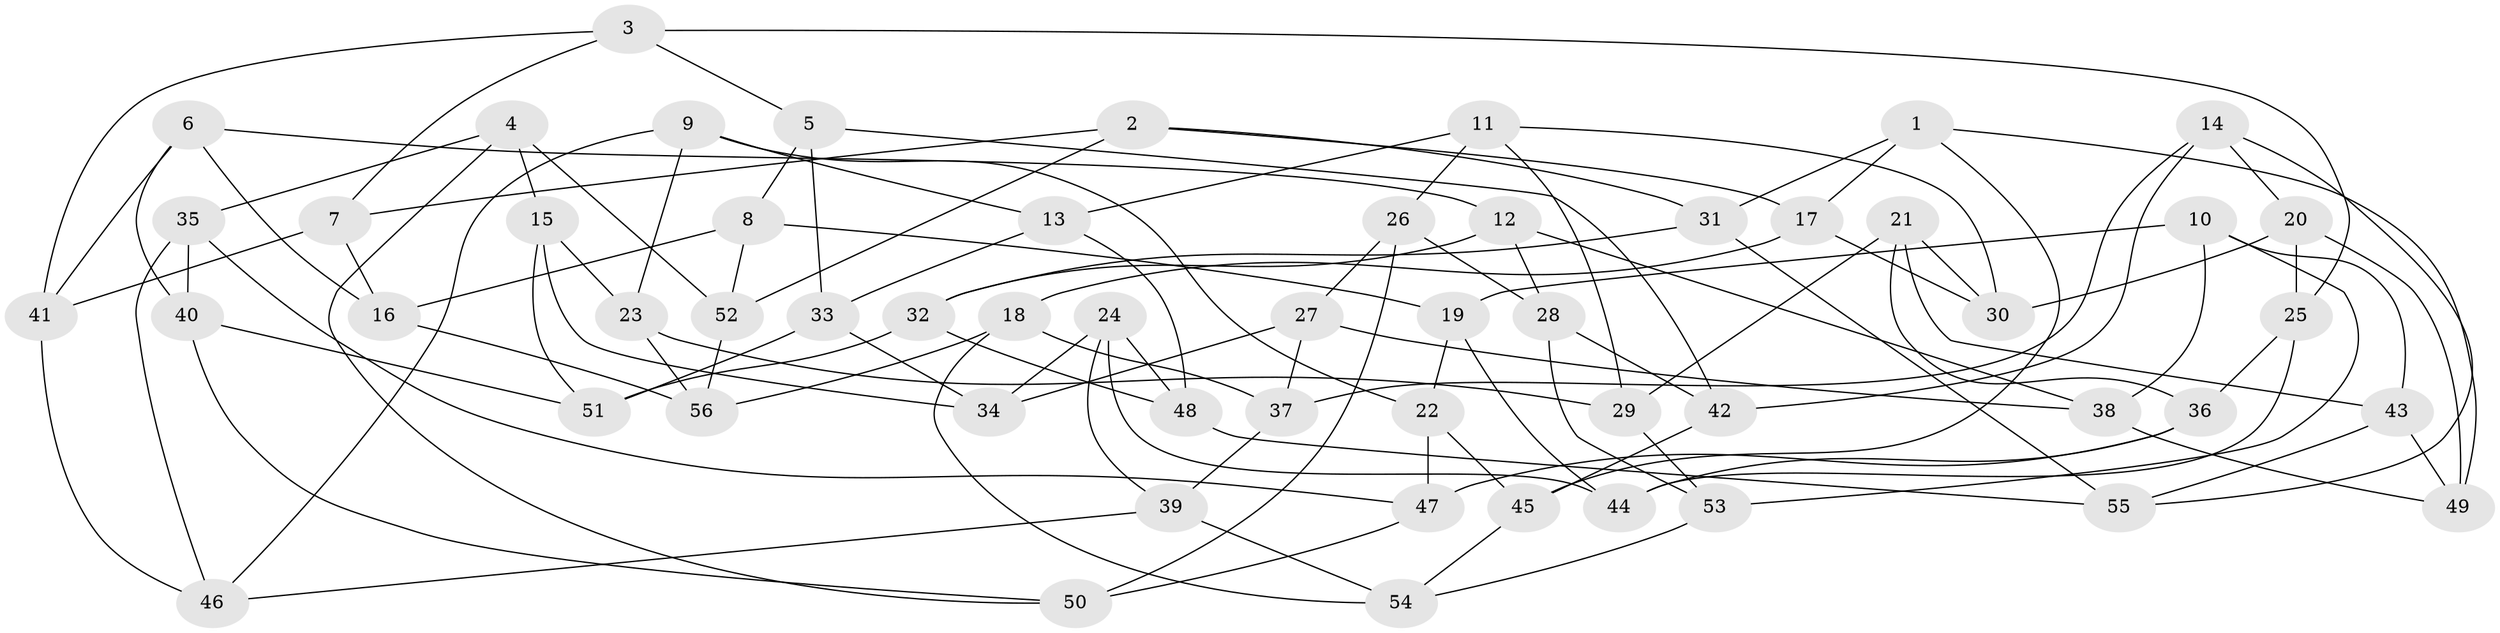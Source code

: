 // coarse degree distribution, {6: 0.32142857142857145, 5: 0.39285714285714285, 4: 0.25, 7: 0.03571428571428571}
// Generated by graph-tools (version 1.1) at 2025/38/03/04/25 23:38:05]
// undirected, 56 vertices, 112 edges
graph export_dot {
  node [color=gray90,style=filled];
  1;
  2;
  3;
  4;
  5;
  6;
  7;
  8;
  9;
  10;
  11;
  12;
  13;
  14;
  15;
  16;
  17;
  18;
  19;
  20;
  21;
  22;
  23;
  24;
  25;
  26;
  27;
  28;
  29;
  30;
  31;
  32;
  33;
  34;
  35;
  36;
  37;
  38;
  39;
  40;
  41;
  42;
  43;
  44;
  45;
  46;
  47;
  48;
  49;
  50;
  51;
  52;
  53;
  54;
  55;
  56;
  1 -- 49;
  1 -- 45;
  1 -- 17;
  1 -- 31;
  2 -- 52;
  2 -- 31;
  2 -- 7;
  2 -- 17;
  3 -- 7;
  3 -- 25;
  3 -- 5;
  3 -- 41;
  4 -- 35;
  4 -- 52;
  4 -- 50;
  4 -- 15;
  5 -- 33;
  5 -- 8;
  5 -- 42;
  6 -- 40;
  6 -- 12;
  6 -- 41;
  6 -- 16;
  7 -- 41;
  7 -- 16;
  8 -- 52;
  8 -- 19;
  8 -- 16;
  9 -- 13;
  9 -- 46;
  9 -- 22;
  9 -- 23;
  10 -- 53;
  10 -- 19;
  10 -- 43;
  10 -- 38;
  11 -- 29;
  11 -- 13;
  11 -- 30;
  11 -- 26;
  12 -- 38;
  12 -- 28;
  12 -- 32;
  13 -- 33;
  13 -- 48;
  14 -- 37;
  14 -- 42;
  14 -- 20;
  14 -- 55;
  15 -- 23;
  15 -- 34;
  15 -- 51;
  16 -- 56;
  17 -- 30;
  17 -- 18;
  18 -- 37;
  18 -- 56;
  18 -- 54;
  19 -- 22;
  19 -- 44;
  20 -- 49;
  20 -- 30;
  20 -- 25;
  21 -- 30;
  21 -- 29;
  21 -- 36;
  21 -- 43;
  22 -- 45;
  22 -- 47;
  23 -- 29;
  23 -- 56;
  24 -- 48;
  24 -- 34;
  24 -- 44;
  24 -- 39;
  25 -- 36;
  25 -- 44;
  26 -- 50;
  26 -- 28;
  26 -- 27;
  27 -- 34;
  27 -- 38;
  27 -- 37;
  28 -- 42;
  28 -- 53;
  29 -- 53;
  31 -- 55;
  31 -- 32;
  32 -- 48;
  32 -- 51;
  33 -- 34;
  33 -- 51;
  35 -- 46;
  35 -- 40;
  35 -- 47;
  36 -- 44;
  36 -- 47;
  37 -- 39;
  38 -- 49;
  39 -- 54;
  39 -- 46;
  40 -- 50;
  40 -- 51;
  41 -- 46;
  42 -- 45;
  43 -- 49;
  43 -- 55;
  45 -- 54;
  47 -- 50;
  48 -- 55;
  52 -- 56;
  53 -- 54;
}
